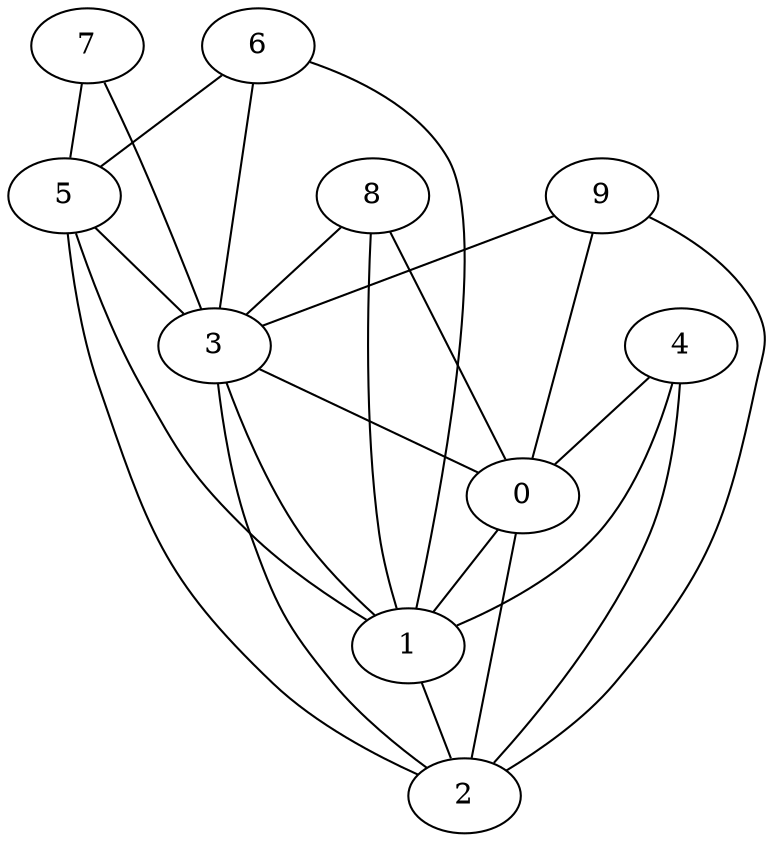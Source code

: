 graph {
    0 [ label = "0" ]
    1 [ label = "1" ]
    2 [ label = "2" ]
    3 [ label = "3" ]
    4 [ label = "4" ]
    5 [ label = "5" ]
    6 [ label = "6" ]
    7 [ label = "7" ]
    8 [ label = "8" ]
    9 [ label = "9" ]
    0 -- 1 [ ]
    0 -- 2 [ ]
    1 -- 2 [ ]
    3 -- 0 [ ]
    3 -- 1 [ ]
    3 -- 2 [ ]
    4 -- 0 [ ]
    4 -- 1 [ ]
    4 -- 2 [ ]
    5 -- 1 [ ]
    5 -- 2 [ ]
    5 -- 3 [ ]
    6 -- 1 [ ]
    6 -- 3 [ ]
    6 -- 5 [ ]
    7 -- 3 [ ]
    7 -- 5 [ ]
    9 -- 3 [ ]
    8 -- 0 [ ]
    8 -- 1 [ ]
    8 -- 3 [ ]
    9 -- 0 [ ]
    9 -- 2 [ ]
}
